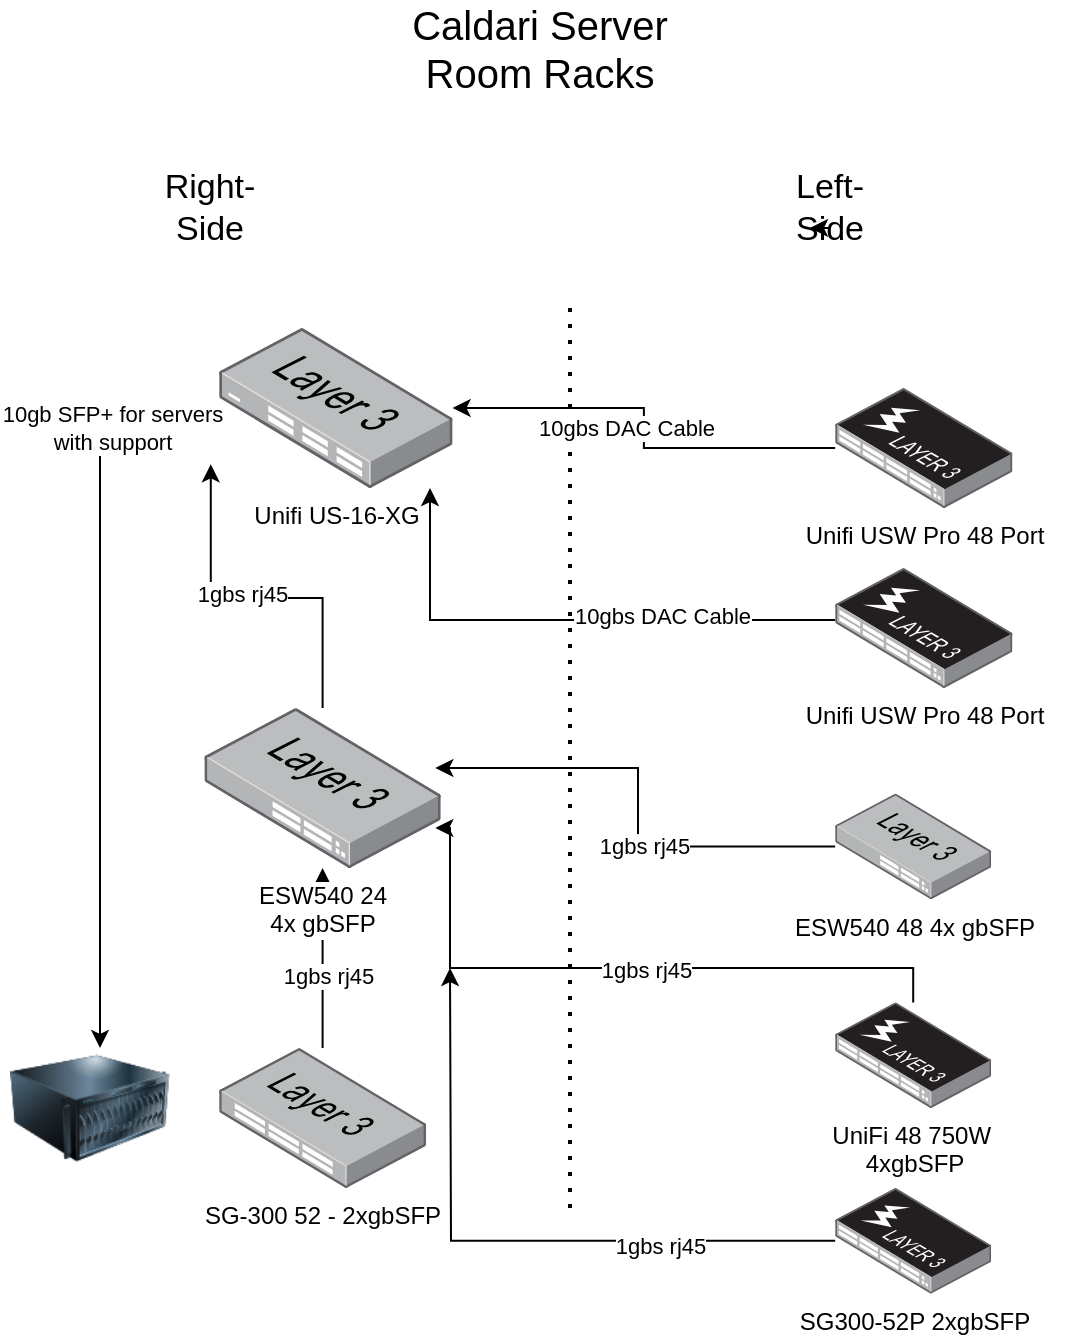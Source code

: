 <mxfile version="13.6.3" type="github">
  <diagram id="2mYRZW20Vw6ouSBLglps" name="Page-1">
    <mxGraphModel dx="1483" dy="783" grid="1" gridSize="10" guides="1" tooltips="1" connect="1" arrows="1" fold="1" page="1" pageScale="1" pageWidth="1100" pageHeight="850" math="0" shadow="0">
      <root>
        <mxCell id="0" />
        <mxCell id="1" parent="0" />
        <mxCell id="_yT_B3aDCmFa8oAkZCny-45" style="edgeStyle=orthogonalEdgeStyle;rounded=0;orthogonalLoop=1;jettySize=auto;html=1;" parent="1" edge="1" source="_yT_B3aDCmFa8oAkZCny-49">
          <mxGeometry relative="1" as="geometry">
            <mxPoint x="345" y="560" as="targetPoint" />
            <mxPoint x="631.0" y="645" as="sourcePoint" />
            <Array as="points">
              <mxPoint x="345" y="240" />
            </Array>
          </mxGeometry>
        </mxCell>
        <mxCell id="_yT_B3aDCmFa8oAkZCny-48" value="10gb SFP+ for servers&lt;br&gt;with support" style="edgeLabel;html=1;align=center;verticalAlign=middle;resizable=0;points=[];" parent="_yT_B3aDCmFa8oAkZCny-45" vertex="1" connectable="0">
          <mxGeometry x="0.571" y="40" relative="1" as="geometry">
            <mxPoint x="-34.67" y="-228.41" as="offset" />
          </mxGeometry>
        </mxCell>
        <mxCell id="i-VMcJjOGpMyRNt9olrJ-23" style="edgeStyle=orthogonalEdgeStyle;rounded=0;orthogonalLoop=1;jettySize=auto;html=1;" edge="1" parent="1" source="_yT_B3aDCmFa8oAkZCny-24" target="_yT_B3aDCmFa8oAkZCny-25">
          <mxGeometry relative="1" as="geometry" />
        </mxCell>
        <mxCell id="i-VMcJjOGpMyRNt9olrJ-24" value="1gbs rj45" style="edgeLabel;html=1;align=center;verticalAlign=middle;resizable=0;points=[];" vertex="1" connectable="0" parent="i-VMcJjOGpMyRNt9olrJ-23">
          <mxGeometry x="-0.191" y="-2" relative="1" as="geometry">
            <mxPoint as="offset" />
          </mxGeometry>
        </mxCell>
        <mxCell id="_yT_B3aDCmFa8oAkZCny-24" value="SG-300 52 - 2xgbSFP" style="points=[];aspect=fixed;html=1;align=center;shadow=0;dashed=0;image;image=img/lib/allied_telesis/switch/Switch_48_port_L3.svg;" parent="1" vertex="1">
          <mxGeometry x="404.59" y="560" width="103.41" height="70" as="geometry" />
        </mxCell>
        <mxCell id="i-VMcJjOGpMyRNt9olrJ-20" style="edgeStyle=orthogonalEdgeStyle;rounded=0;orthogonalLoop=1;jettySize=auto;html=1;entryX=-0.036;entryY=0.852;entryDx=0;entryDy=0;entryPerimeter=0;" edge="1" parent="1" source="_yT_B3aDCmFa8oAkZCny-25" target="_yT_B3aDCmFa8oAkZCny-49">
          <mxGeometry relative="1" as="geometry" />
        </mxCell>
        <mxCell id="i-VMcJjOGpMyRNt9olrJ-21" value="1gbs rj45" style="edgeLabel;html=1;align=center;verticalAlign=middle;resizable=0;points=[];" vertex="1" connectable="0" parent="i-VMcJjOGpMyRNt9olrJ-20">
          <mxGeometry x="0.077" y="-2" relative="1" as="geometry">
            <mxPoint as="offset" />
          </mxGeometry>
        </mxCell>
        <mxCell id="_yT_B3aDCmFa8oAkZCny-25" value="ESW540 24 &lt;br&gt;4x gbSFP" style="points=[];aspect=fixed;html=1;align=center;shadow=0;dashed=0;image;image=img/lib/allied_telesis/switch/Switch_24_port_L3_Alternative.svg;" parent="1" vertex="1">
          <mxGeometry x="397.2" y="390" width="118.18" height="80" as="geometry" />
        </mxCell>
        <mxCell id="i-VMcJjOGpMyRNt9olrJ-25" style="edgeStyle=orthogonalEdgeStyle;rounded=0;orthogonalLoop=1;jettySize=auto;html=1;entryX=0.977;entryY=0.375;entryDx=0;entryDy=0;entryPerimeter=0;" edge="1" parent="1" source="_yT_B3aDCmFa8oAkZCny-26" target="_yT_B3aDCmFa8oAkZCny-25">
          <mxGeometry relative="1" as="geometry" />
        </mxCell>
        <mxCell id="i-VMcJjOGpMyRNt9olrJ-29" value="1gbs rj45" style="edgeLabel;html=1;align=center;verticalAlign=middle;resizable=0;points=[];" vertex="1" connectable="0" parent="i-VMcJjOGpMyRNt9olrJ-25">
          <mxGeometry x="-0.201" relative="1" as="geometry">
            <mxPoint as="offset" />
          </mxGeometry>
        </mxCell>
        <mxCell id="_yT_B3aDCmFa8oAkZCny-26" value="ESW540 48 4x gbSFP" style="points=[];aspect=fixed;html=1;align=center;shadow=0;dashed=0;image;image=img/lib/allied_telesis/switch/Switch_24_port_L3_Alternative.svg;" parent="1" vertex="1">
          <mxGeometry x="712.59" y="432.8" width="78" height="52.8" as="geometry" />
        </mxCell>
        <mxCell id="i-VMcJjOGpMyRNt9olrJ-28" style="edgeStyle=orthogonalEdgeStyle;rounded=0;orthogonalLoop=1;jettySize=auto;html=1;" edge="1" parent="1" source="_yT_B3aDCmFa8oAkZCny-27">
          <mxGeometry relative="1" as="geometry">
            <mxPoint x="520" y="520" as="targetPoint" />
          </mxGeometry>
        </mxCell>
        <mxCell id="i-VMcJjOGpMyRNt9olrJ-31" value="1gbs rj45" style="edgeLabel;html=1;align=center;verticalAlign=middle;resizable=0;points=[];" vertex="1" connectable="0" parent="i-VMcJjOGpMyRNt9olrJ-28">
          <mxGeometry x="-0.468" y="2" relative="1" as="geometry">
            <mxPoint as="offset" />
          </mxGeometry>
        </mxCell>
        <mxCell id="_yT_B3aDCmFa8oAkZCny-27" value="SG300-52P 2xgbSFP" style="points=[];aspect=fixed;html=1;align=center;shadow=0;dashed=0;image;image=img/lib/allied_telesis/switch/Switch_48_port_L3_POE.svg;" parent="1" vertex="1">
          <mxGeometry x="712.59" y="630" width="78" height="52.8" as="geometry" />
        </mxCell>
        <mxCell id="_yT_B3aDCmFa8oAkZCny-47" value="" style="image;html=1;image=img/lib/clip_art/computers/Server_128x128.png" parent="1" vertex="1">
          <mxGeometry x="300" y="550" width="80" height="80" as="geometry" />
        </mxCell>
        <mxCell id="_yT_B3aDCmFa8oAkZCny-49" value="Unifi US‑16‑XG" style="points=[];aspect=fixed;html=1;align=center;shadow=0;dashed=0;image;image=img/lib/allied_telesis/switch/Switch_24_port_L3.svg;" parent="1" vertex="1">
          <mxGeometry x="404.59" y="200" width="116.7" height="80" as="geometry" />
        </mxCell>
        <mxCell id="i-VMcJjOGpMyRNt9olrJ-26" style="edgeStyle=orthogonalEdgeStyle;rounded=0;orthogonalLoop=1;jettySize=auto;html=1;entryX=0.977;entryY=0.75;entryDx=0;entryDy=0;entryPerimeter=0;" edge="1" parent="1" source="i-VMcJjOGpMyRNt9olrJ-2" target="_yT_B3aDCmFa8oAkZCny-25">
          <mxGeometry relative="1" as="geometry">
            <Array as="points">
              <mxPoint x="752" y="520" />
              <mxPoint x="520" y="520" />
            </Array>
          </mxGeometry>
        </mxCell>
        <mxCell id="i-VMcJjOGpMyRNt9olrJ-30" value="1gbs rj45" style="edgeLabel;html=1;align=center;verticalAlign=middle;resizable=0;points=[];" vertex="1" connectable="0" parent="i-VMcJjOGpMyRNt9olrJ-26">
          <mxGeometry x="-0.075" y="1" relative="1" as="geometry">
            <mxPoint as="offset" />
          </mxGeometry>
        </mxCell>
        <mxCell id="i-VMcJjOGpMyRNt9olrJ-2" value="UniFi 48 750W&amp;nbsp;&lt;br&gt;4xgbSFP" style="points=[];aspect=fixed;html=1;align=center;shadow=0;dashed=0;image;image=img/lib/allied_telesis/switch/Switch_48_port_L3_POE.svg;" vertex="1" parent="1">
          <mxGeometry x="712.59" y="537.2" width="78" height="52.8" as="geometry" />
        </mxCell>
        <mxCell id="i-VMcJjOGpMyRNt9olrJ-8" value="" style="endArrow=none;dashed=1;html=1;dashPattern=1 3;strokeWidth=2;" edge="1" parent="1">
          <mxGeometry width="50" height="50" relative="1" as="geometry">
            <mxPoint x="580" y="640" as="sourcePoint" />
            <mxPoint x="580" y="190" as="targetPoint" />
          </mxGeometry>
        </mxCell>
        <mxCell id="i-VMcJjOGpMyRNt9olrJ-15" style="edgeStyle=orthogonalEdgeStyle;rounded=0;orthogonalLoop=1;jettySize=auto;html=1;" edge="1" parent="1" source="i-VMcJjOGpMyRNt9olrJ-9" target="_yT_B3aDCmFa8oAkZCny-49">
          <mxGeometry relative="1" as="geometry" />
        </mxCell>
        <mxCell id="i-VMcJjOGpMyRNt9olrJ-16" value="10gbs DAC Cable" style="edgeLabel;html=1;align=center;verticalAlign=middle;resizable=0;points=[];" vertex="1" connectable="0" parent="i-VMcJjOGpMyRNt9olrJ-15">
          <mxGeometry x="0.24" y="1" relative="1" as="geometry">
            <mxPoint x="6.01" y="9" as="offset" />
          </mxGeometry>
        </mxCell>
        <mxCell id="i-VMcJjOGpMyRNt9olrJ-9" value="Unifi USW Pro 48 Port" style="points=[];aspect=fixed;html=1;align=center;shadow=0;dashed=0;image;image=img/lib/allied_telesis/switch/Switch_48_port_L3_POE.svg;" vertex="1" parent="1">
          <mxGeometry x="712.59" y="230" width="88.64" height="60" as="geometry" />
        </mxCell>
        <mxCell id="i-VMcJjOGpMyRNt9olrJ-17" style="edgeStyle=orthogonalEdgeStyle;rounded=0;orthogonalLoop=1;jettySize=auto;html=1;" edge="1" parent="1" source="i-VMcJjOGpMyRNt9olrJ-10" target="_yT_B3aDCmFa8oAkZCny-49">
          <mxGeometry relative="1" as="geometry">
            <Array as="points">
              <mxPoint x="510" y="346" />
            </Array>
          </mxGeometry>
        </mxCell>
        <mxCell id="i-VMcJjOGpMyRNt9olrJ-18" value="10gbs DAC Cable" style="edgeLabel;html=1;align=center;verticalAlign=middle;resizable=0;points=[];" vertex="1" connectable="0" parent="i-VMcJjOGpMyRNt9olrJ-17">
          <mxGeometry x="-0.351" y="-2" relative="1" as="geometry">
            <mxPoint as="offset" />
          </mxGeometry>
        </mxCell>
        <mxCell id="i-VMcJjOGpMyRNt9olrJ-10" value="Unifi USW Pro 48 Port" style="points=[];aspect=fixed;html=1;align=center;shadow=0;dashed=0;image;image=img/lib/allied_telesis/switch/Switch_48_port_L3_POE.svg;" vertex="1" parent="1">
          <mxGeometry x="712.59" y="320" width="88.64" height="60" as="geometry" />
        </mxCell>
        <mxCell id="i-VMcJjOGpMyRNt9olrJ-12" value="&lt;font style=&quot;font-size: 20px&quot;&gt;Caldari Server Room Racks&lt;/font&gt;" style="text;html=1;strokeColor=none;fillColor=none;align=center;verticalAlign=middle;whiteSpace=wrap;rounded=0;" vertex="1" parent="1">
          <mxGeometry x="490" y="40" width="150" height="40" as="geometry" />
        </mxCell>
        <mxCell id="i-VMcJjOGpMyRNt9olrJ-32" value="" style="shape=image;html=1;verticalAlign=top;verticalLabelPosition=bottom;labelBackgroundColor=#ffffff;imageAspect=0;aspect=fixed;image=https://cdn0.iconfinder.com/data/icons/google-material-design-3-0/48/ic_fiber_new_48px-128.png" vertex="1" parent="1">
          <mxGeometry x="801.23" y="226" width="28" height="28" as="geometry" />
        </mxCell>
        <mxCell id="i-VMcJjOGpMyRNt9olrJ-33" value="" style="shape=image;html=1;verticalAlign=top;verticalLabelPosition=bottom;labelBackgroundColor=#ffffff;imageAspect=0;aspect=fixed;image=https://cdn0.iconfinder.com/data/icons/google-material-design-3-0/48/ic_fiber_new_48px-128.png" vertex="1" parent="1">
          <mxGeometry x="801.23" y="320" width="28" height="28" as="geometry" />
        </mxCell>
        <mxCell id="i-VMcJjOGpMyRNt9olrJ-34" value="" style="shape=image;html=1;verticalAlign=top;verticalLabelPosition=bottom;labelBackgroundColor=#ffffff;imageAspect=0;aspect=fixed;image=https://cdn0.iconfinder.com/data/icons/google-material-design-3-0/48/ic_fiber_new_48px-128.png" vertex="1" parent="1">
          <mxGeometry x="500" y="200" width="28" height="28" as="geometry" />
        </mxCell>
        <mxCell id="i-VMcJjOGpMyRNt9olrJ-35" value="&lt;font style=&quot;font-size: 17px&quot;&gt;Right-Side&lt;/font&gt;" style="text;html=1;strokeColor=none;fillColor=none;align=center;verticalAlign=middle;whiteSpace=wrap;rounded=0;" vertex="1" parent="1">
          <mxGeometry x="380" y="130" width="40" height="20" as="geometry" />
        </mxCell>
        <mxCell id="i-VMcJjOGpMyRNt9olrJ-36" value="&lt;font style=&quot;font-size: 17px&quot;&gt;Left-Side&lt;/font&gt;" style="text;html=1;strokeColor=none;fillColor=none;align=center;verticalAlign=middle;whiteSpace=wrap;rounded=0;" vertex="1" parent="1">
          <mxGeometry x="690" y="130" width="40" height="20" as="geometry" />
        </mxCell>
        <mxCell id="i-VMcJjOGpMyRNt9olrJ-37" style="edgeStyle=orthogonalEdgeStyle;rounded=0;orthogonalLoop=1;jettySize=auto;html=1;exitX=0.5;exitY=1;exitDx=0;exitDy=0;entryX=0.25;entryY=1;entryDx=0;entryDy=0;" edge="1" parent="1" source="i-VMcJjOGpMyRNt9olrJ-36" target="i-VMcJjOGpMyRNt9olrJ-36">
          <mxGeometry relative="1" as="geometry" />
        </mxCell>
      </root>
    </mxGraphModel>
  </diagram>
</mxfile>
